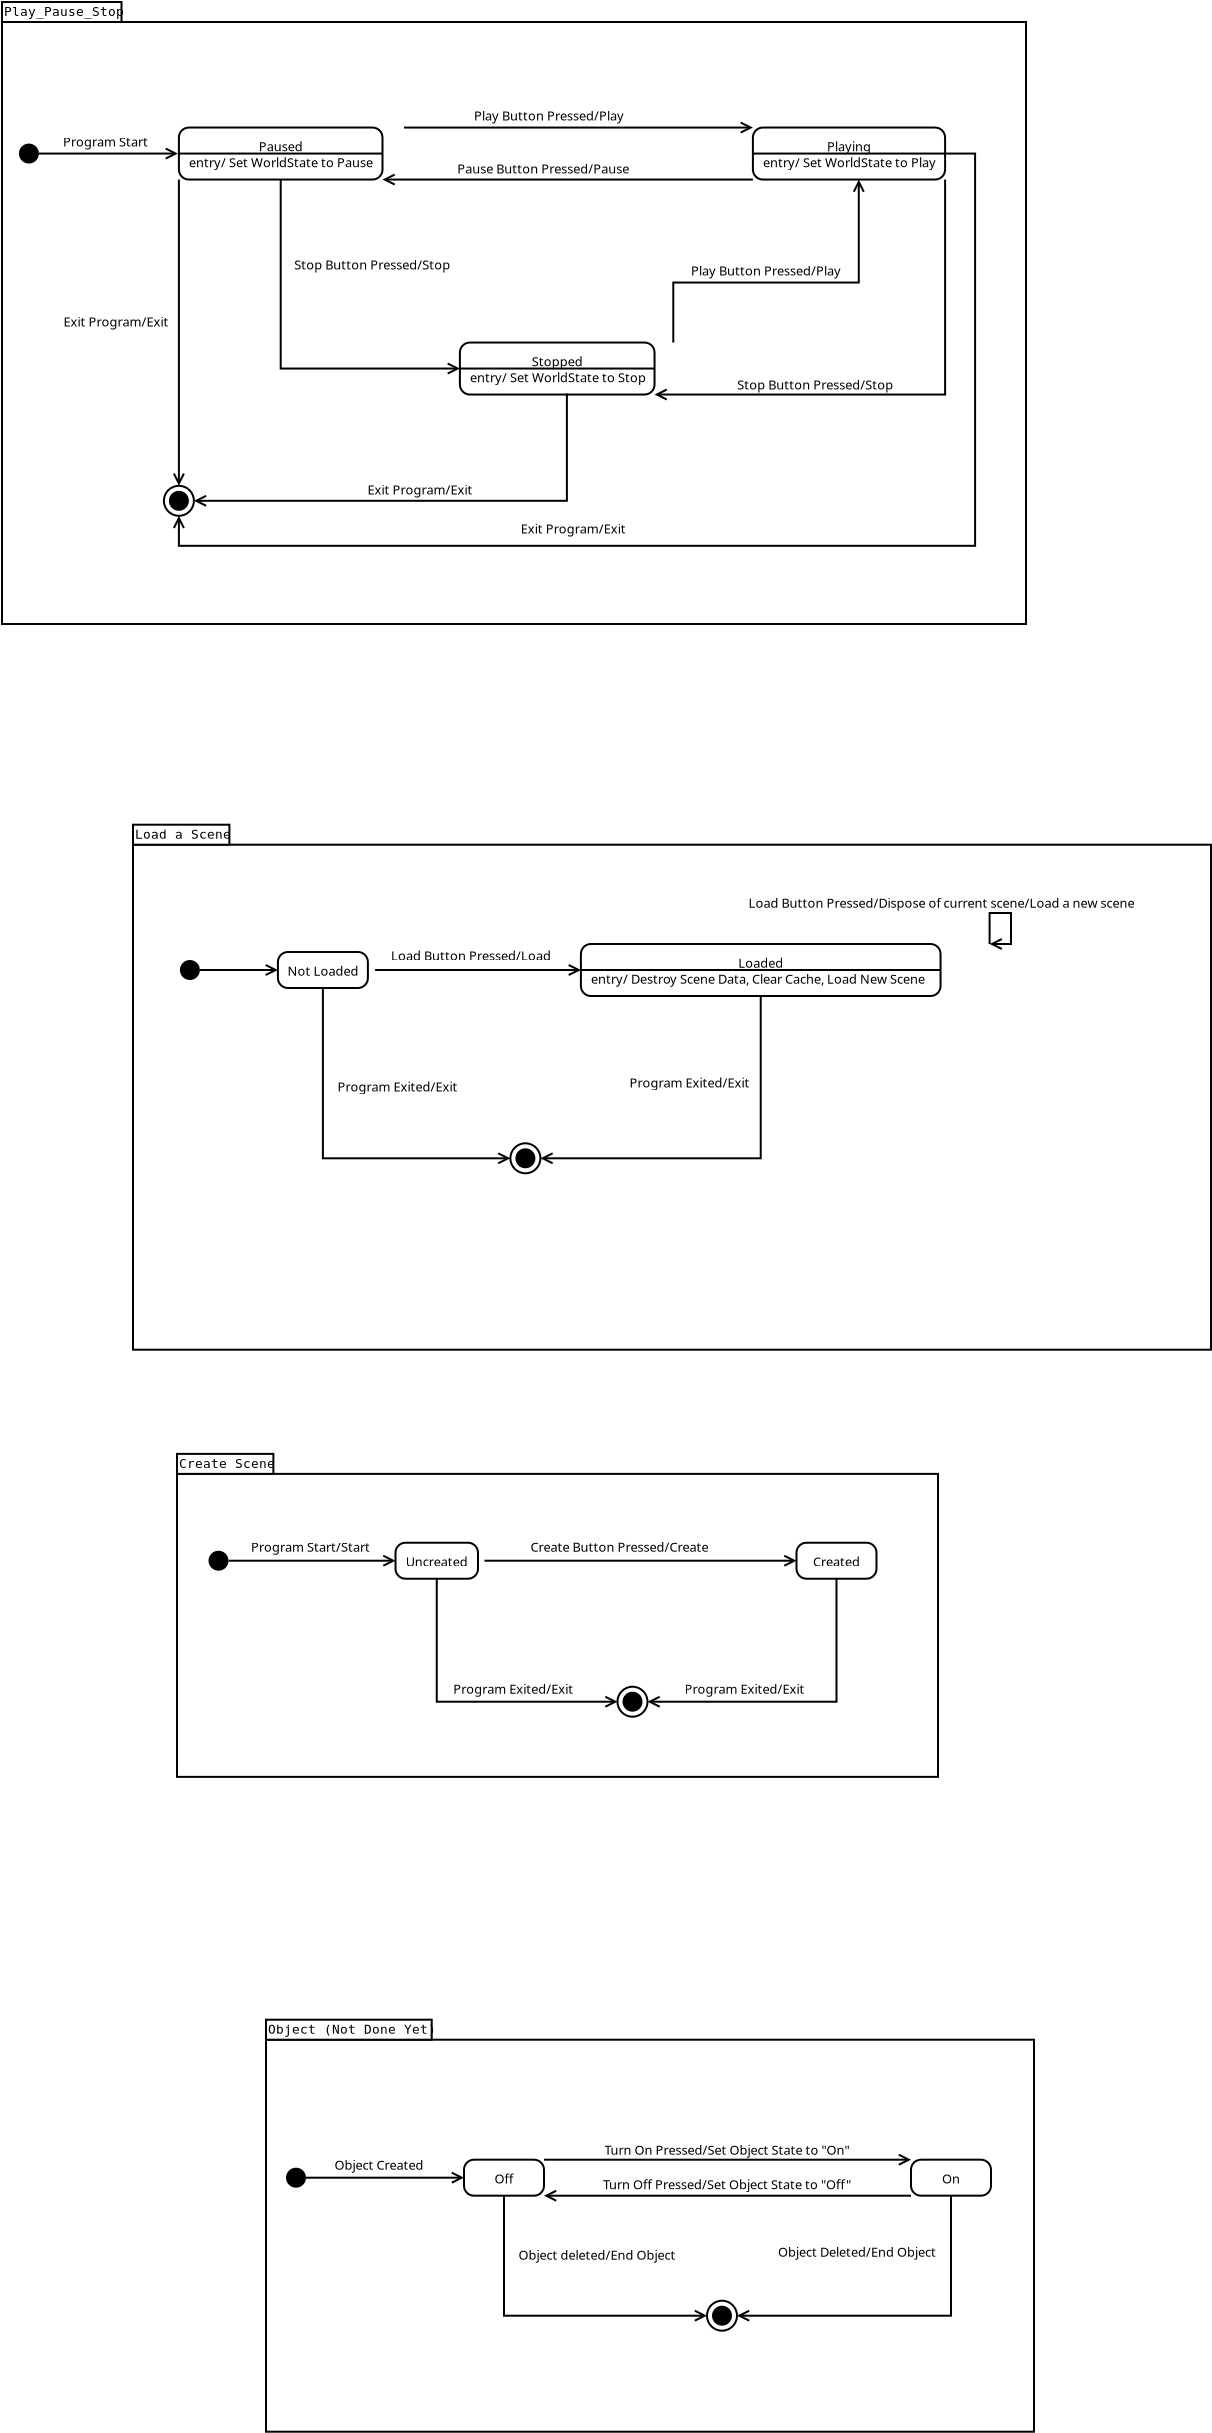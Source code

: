 <?xml version="1.0" encoding="UTF-8"?>
<dia:diagram xmlns:dia="http://www.lysator.liu.se/~alla/dia/">
  <dia:layer name="Background" visible="true">
    <dia:object type="UML - LargePackage" version="0" id="O0">
      <dia:attribute name="obj_pos">
        <dia:point val="13.3,32.15"/>
      </dia:attribute>
      <dia:attribute name="obj_bb">
        <dia:rectangle val="13.25,31.1;51.75,51.8"/>
      </dia:attribute>
      <dia:attribute name="elem_corner">
        <dia:point val="13.3,32.15"/>
      </dia:attribute>
      <dia:attribute name="elem_width">
        <dia:real val="38.4"/>
      </dia:attribute>
      <dia:attribute name="elem_height">
        <dia:real val="19.6"/>
      </dia:attribute>
      <dia:attribute name="line_colour">
        <dia:color val="#000000"/>
      </dia:attribute>
      <dia:attribute name="fill_colour">
        <dia:color val="#ffffff"/>
      </dia:attribute>
      <dia:attribute name="text_colour">
        <dia:color val="#000000"/>
      </dia:attribute>
      <dia:attribute name="stereotype">
        <dia:string>##</dia:string>
      </dia:attribute>
      <dia:attribute name="name">
        <dia:string>#Object (Not Done Yet)#</dia:string>
      </dia:attribute>
    </dia:object>
    <dia:object type="UML - LargePackage" version="0" id="O1">
      <dia:attribute name="obj_pos">
        <dia:point val="8.85,3.859"/>
      </dia:attribute>
      <dia:attribute name="obj_bb">
        <dia:rectangle val="8.8,2.809;46.95,19.059"/>
      </dia:attribute>
      <dia:attribute name="elem_corner">
        <dia:point val="8.85,3.859"/>
      </dia:attribute>
      <dia:attribute name="elem_width">
        <dia:real val="38.05"/>
      </dia:attribute>
      <dia:attribute name="elem_height">
        <dia:real val="15.15"/>
      </dia:attribute>
      <dia:attribute name="line_colour">
        <dia:color val="#000000"/>
      </dia:attribute>
      <dia:attribute name="fill_colour">
        <dia:color val="#ffffff"/>
      </dia:attribute>
      <dia:attribute name="text_colour">
        <dia:color val="#000000"/>
      </dia:attribute>
      <dia:attribute name="stereotype">
        <dia:string>##</dia:string>
      </dia:attribute>
      <dia:attribute name="name">
        <dia:string>#Create Scene#</dia:string>
      </dia:attribute>
    </dia:object>
    <dia:object type="UML - LargePackage" version="0" id="O2">
      <dia:attribute name="obj_pos">
        <dia:point val="0.1,-68.735"/>
      </dia:attribute>
      <dia:attribute name="obj_bb">
        <dia:rectangle val="0.05,-69.785;51.35,-38.585"/>
      </dia:attribute>
      <dia:attribute name="elem_corner">
        <dia:point val="0.1,-68.735"/>
      </dia:attribute>
      <dia:attribute name="elem_width">
        <dia:real val="51.2"/>
      </dia:attribute>
      <dia:attribute name="elem_height">
        <dia:real val="30.1"/>
      </dia:attribute>
      <dia:attribute name="line_colour">
        <dia:color val="#000000"/>
      </dia:attribute>
      <dia:attribute name="fill_colour">
        <dia:color val="#ffffff"/>
      </dia:attribute>
      <dia:attribute name="text_colour">
        <dia:color val="#000000"/>
      </dia:attribute>
      <dia:attribute name="stereotype">
        <dia:string>##</dia:string>
      </dia:attribute>
      <dia:attribute name="name">
        <dia:string>#Play_Pause_Stop#</dia:string>
      </dia:attribute>
    </dia:object>
    <dia:object type="UML - LargePackage" version="0" id="O3">
      <dia:attribute name="obj_pos">
        <dia:point val="6.65,-27.6"/>
      </dia:attribute>
      <dia:attribute name="obj_bb">
        <dia:rectangle val="6.6,-28.65;60.6,-2.3"/>
      </dia:attribute>
      <dia:attribute name="elem_corner">
        <dia:point val="6.65,-27.6"/>
      </dia:attribute>
      <dia:attribute name="elem_width">
        <dia:real val="53.9"/>
      </dia:attribute>
      <dia:attribute name="elem_height">
        <dia:real val="25.25"/>
      </dia:attribute>
      <dia:attribute name="line_colour">
        <dia:color val="#000000"/>
      </dia:attribute>
      <dia:attribute name="fill_colour">
        <dia:color val="#ffffff"/>
      </dia:attribute>
      <dia:attribute name="text_colour">
        <dia:color val="#000000"/>
      </dia:attribute>
      <dia:attribute name="stereotype">
        <dia:string>##</dia:string>
      </dia:attribute>
      <dia:attribute name="name">
        <dia:string>#Load a Scene#</dia:string>
      </dia:attribute>
    </dia:object>
    <dia:object type="UML - State Term" version="0" id="O4">
      <dia:attribute name="obj_pos">
        <dia:point val="8.995,-21.835"/>
      </dia:attribute>
      <dia:attribute name="obj_bb">
        <dia:rectangle val="8.995,-21.835;9.995,-20.835"/>
      </dia:attribute>
      <dia:attribute name="elem_corner">
        <dia:point val="8.995,-21.835"/>
      </dia:attribute>
      <dia:attribute name="elem_width">
        <dia:real val="1"/>
      </dia:attribute>
      <dia:attribute name="elem_height">
        <dia:real val="1"/>
      </dia:attribute>
      <dia:attribute name="is_final">
        <dia:boolean val="false"/>
      </dia:attribute>
    </dia:object>
    <dia:object type="UML - State" version="0" id="O5">
      <dia:attribute name="obj_pos">
        <dia:point val="13.895,-22.235"/>
      </dia:attribute>
      <dia:attribute name="obj_bb">
        <dia:rectangle val="13.895,-22.235;18.755,-20.435"/>
      </dia:attribute>
      <dia:attribute name="elem_corner">
        <dia:point val="13.895,-22.235"/>
      </dia:attribute>
      <dia:attribute name="elem_width">
        <dia:real val="4.86"/>
      </dia:attribute>
      <dia:attribute name="elem_height">
        <dia:real val="1.8"/>
      </dia:attribute>
      <dia:attribute name="line_colour">
        <dia:color val="#000000"/>
      </dia:attribute>
      <dia:attribute name="fill_colour">
        <dia:color val="#ffffff"/>
      </dia:attribute>
      <dia:attribute name="text">
        <dia:composite type="text">
          <dia:attribute name="string">
            <dia:string>#Not Loaded#</dia:string>
          </dia:attribute>
          <dia:attribute name="font">
            <dia:font family="sans" style="0" name="Helvetica"/>
          </dia:attribute>
          <dia:attribute name="height">
            <dia:real val="0.8"/>
          </dia:attribute>
          <dia:attribute name="pos">
            <dia:point val="16.325,-21.058"/>
          </dia:attribute>
          <dia:attribute name="color">
            <dia:color val="#000000"/>
          </dia:attribute>
          <dia:attribute name="alignment">
            <dia:enum val="1"/>
          </dia:attribute>
        </dia:composite>
      </dia:attribute>
      <dia:attribute name="entry_action">
        <dia:string>##</dia:string>
      </dia:attribute>
      <dia:attribute name="do_action">
        <dia:string>##</dia:string>
      </dia:attribute>
      <dia:attribute name="exit_action">
        <dia:string>##</dia:string>
      </dia:attribute>
    </dia:object>
    <dia:object type="UML - State" version="0" id="O6">
      <dia:attribute name="obj_pos">
        <dia:point val="29.045,-22.635"/>
      </dia:attribute>
      <dia:attribute name="obj_bb">
        <dia:rectangle val="29.045,-22.635;49.48,-20.035"/>
      </dia:attribute>
      <dia:attribute name="elem_corner">
        <dia:point val="29.045,-22.635"/>
      </dia:attribute>
      <dia:attribute name="elem_width">
        <dia:real val="20.435"/>
      </dia:attribute>
      <dia:attribute name="elem_height">
        <dia:real val="2.6"/>
      </dia:attribute>
      <dia:attribute name="line_colour">
        <dia:color val="#000000"/>
      </dia:attribute>
      <dia:attribute name="fill_colour">
        <dia:color val="#ffffff"/>
      </dia:attribute>
      <dia:attribute name="text">
        <dia:composite type="text">
          <dia:attribute name="string">
            <dia:string>#Loaded#</dia:string>
          </dia:attribute>
          <dia:attribute name="font">
            <dia:font family="sans" style="0" name="Helvetica"/>
          </dia:attribute>
          <dia:attribute name="height">
            <dia:real val="0.8"/>
          </dia:attribute>
          <dia:attribute name="pos">
            <dia:point val="39.263,-21.457"/>
          </dia:attribute>
          <dia:attribute name="color">
            <dia:color val="#000000"/>
          </dia:attribute>
          <dia:attribute name="alignment">
            <dia:enum val="1"/>
          </dia:attribute>
        </dia:composite>
      </dia:attribute>
      <dia:attribute name="entry_action">
        <dia:string>#Destroy Scene Data, Clear Cache, Load New Scene#</dia:string>
      </dia:attribute>
      <dia:attribute name="do_action">
        <dia:string>##</dia:string>
      </dia:attribute>
      <dia:attribute name="exit_action">
        <dia:string>##</dia:string>
      </dia:attribute>
    </dia:object>
    <dia:object type="UML - Transition" version="2" id="O7">
      <dia:attribute name="obj_pos">
        <dia:point val="49.48,-22.635"/>
      </dia:attribute>
      <dia:attribute name="obj_bb">
        <dia:rectangle val="36.214,-25.128;57.934,-21.562"/>
      </dia:attribute>
      <dia:attribute name="orth_points">
        <dia:point val="49.48,-22.635"/>
        <dia:point val="49.48,-24.185"/>
        <dia:point val="50.55,-24.185"/>
        <dia:point val="50.55,-22.635"/>
        <dia:point val="49.48,-22.635"/>
      </dia:attribute>
      <dia:attribute name="orth_orient">
        <dia:enum val="1"/>
        <dia:enum val="0"/>
        <dia:enum val="1"/>
        <dia:enum val="0"/>
      </dia:attribute>
      <dia:attribute name="orth_autoroute">
        <dia:boolean val="false"/>
      </dia:attribute>
      <dia:attribute name="trigger">
        <dia:string>#Load Button Pressed#</dia:string>
      </dia:attribute>
      <dia:attribute name="action">
        <dia:string>#Dispose of current scene/Load a new scene#</dia:string>
      </dia:attribute>
      <dia:attribute name="guard">
        <dia:string>##</dia:string>
      </dia:attribute>
      <dia:attribute name="trigger_text_pos">
        <dia:point val="47.074,-24.45"/>
      </dia:attribute>
      <dia:attribute name="guard_text_pos">
        <dia:point val="37.395,-21.685"/>
      </dia:attribute>
      <dia:attribute name="direction_inverted">
        <dia:boolean val="false"/>
      </dia:attribute>
      <dia:connections>
        <dia:connection handle="0" to="O6" connection="2"/>
        <dia:connection handle="1" to="O6" connection="2"/>
      </dia:connections>
    </dia:object>
    <dia:object type="UML - Transition" version="2" id="O8">
      <dia:attribute name="obj_pos">
        <dia:point val="9.995,-21.335"/>
      </dia:attribute>
      <dia:attribute name="obj_bb">
        <dia:rectangle val="9.738,-22.135;13.966,-20.613"/>
      </dia:attribute>
      <dia:attribute name="orth_points">
        <dia:point val="9.995,-21.335"/>
        <dia:point val="9.995,-21.335"/>
        <dia:point val="13.895,-21.335"/>
        <dia:point val="13.895,-21.335"/>
      </dia:attribute>
      <dia:attribute name="orth_orient">
        <dia:enum val="0"/>
        <dia:enum val="1"/>
        <dia:enum val="0"/>
      </dia:attribute>
      <dia:attribute name="orth_autoroute">
        <dia:boolean val="true"/>
      </dia:attribute>
      <dia:attribute name="trigger">
        <dia:string>##</dia:string>
      </dia:attribute>
      <dia:attribute name="action">
        <dia:string>##</dia:string>
      </dia:attribute>
      <dia:attribute name="guard">
        <dia:string>##</dia:string>
      </dia:attribute>
      <dia:attribute name="trigger_text_pos">
        <dia:point val="9.945,-21.735"/>
      </dia:attribute>
      <dia:attribute name="guard_text_pos">
        <dia:point val="9.945,-20.735"/>
      </dia:attribute>
      <dia:attribute name="direction_inverted">
        <dia:boolean val="false"/>
      </dia:attribute>
      <dia:connections>
        <dia:connection handle="0" to="O4" connection="4"/>
        <dia:connection handle="1" to="O5" connection="3"/>
      </dia:connections>
    </dia:object>
    <dia:object type="UML - Transition" version="2" id="O9">
      <dia:attribute name="obj_pos">
        <dia:point val="18.755,-21.335"/>
      </dia:attribute>
      <dia:attribute name="obj_bb">
        <dia:rectangle val="18.705,-22.492;29.095,-20.712"/>
      </dia:attribute>
      <dia:attribute name="orth_points">
        <dia:point val="18.755,-21.335"/>
        <dia:point val="21.75,-21.335"/>
        <dia:point val="21.75,-21.335"/>
        <dia:point val="29.045,-21.335"/>
      </dia:attribute>
      <dia:attribute name="orth_orient">
        <dia:enum val="0"/>
        <dia:enum val="1"/>
        <dia:enum val="0"/>
      </dia:attribute>
      <dia:attribute name="orth_autoroute">
        <dia:boolean val="false"/>
      </dia:attribute>
      <dia:attribute name="trigger">
        <dia:string>#Load Button Pressed#</dia:string>
      </dia:attribute>
      <dia:attribute name="action">
        <dia:string>#Load#</dia:string>
      </dia:attribute>
      <dia:attribute name="guard">
        <dia:string>##</dia:string>
      </dia:attribute>
      <dia:attribute name="trigger_text_pos">
        <dia:point val="23.55,-21.814"/>
      </dia:attribute>
      <dia:attribute name="guard_text_pos">
        <dia:point val="22.495,-20.835"/>
      </dia:attribute>
      <dia:attribute name="direction_inverted">
        <dia:boolean val="false"/>
      </dia:attribute>
      <dia:connections>
        <dia:connection handle="0" to="O5" connection="4"/>
        <dia:connection handle="1" to="O6" connection="3"/>
      </dia:connections>
    </dia:object>
    <dia:object type="UML - State Term" version="0" id="O10">
      <dia:attribute name="obj_pos">
        <dia:point val="25.52,-12.67"/>
      </dia:attribute>
      <dia:attribute name="obj_bb">
        <dia:rectangle val="25.52,-12.67;27.02,-11.17"/>
      </dia:attribute>
      <dia:attribute name="elem_corner">
        <dia:point val="25.52,-12.67"/>
      </dia:attribute>
      <dia:attribute name="elem_width">
        <dia:real val="1.5"/>
      </dia:attribute>
      <dia:attribute name="elem_height">
        <dia:real val="1.5"/>
      </dia:attribute>
      <dia:attribute name="is_final">
        <dia:boolean val="true"/>
      </dia:attribute>
    </dia:object>
    <dia:object type="UML - Transition" version="2" id="O11">
      <dia:attribute name="obj_pos">
        <dia:point val="39.263,-20.035"/>
      </dia:attribute>
      <dia:attribute name="obj_bb">
        <dia:rectangle val="26.97,-20.262;43.653,-11.42"/>
      </dia:attribute>
      <dia:attribute name="orth_points">
        <dia:point val="39.263,-20.035"/>
        <dia:point val="39.263,-11.92"/>
        <dia:point val="27.02,-11.92"/>
      </dia:attribute>
      <dia:attribute name="orth_orient">
        <dia:enum val="1"/>
        <dia:enum val="0"/>
      </dia:attribute>
      <dia:attribute name="orth_autoroute">
        <dia:boolean val="true"/>
      </dia:attribute>
      <dia:attribute name="trigger">
        <dia:string>#Program Exited#</dia:string>
      </dia:attribute>
      <dia:attribute name="action">
        <dia:string>#Exit#</dia:string>
      </dia:attribute>
      <dia:attribute name="guard">
        <dia:string>##</dia:string>
      </dia:attribute>
      <dia:attribute name="trigger_text_pos">
        <dia:point val="35.7,-15.464"/>
      </dia:attribute>
      <dia:attribute name="guard_text_pos">
        <dia:point val="43.445,-19.585"/>
      </dia:attribute>
      <dia:attribute name="direction_inverted">
        <dia:boolean val="false"/>
      </dia:attribute>
      <dia:connections>
        <dia:connection handle="0" to="O6" connection="6"/>
        <dia:connection handle="1" to="O10" connection="4"/>
      </dia:connections>
    </dia:object>
    <dia:object type="UML - Transition" version="2" id="O12">
      <dia:attribute name="obj_pos">
        <dia:point val="16.325,-20.435"/>
      </dia:attribute>
      <dia:attribute name="obj_bb">
        <dia:rectangle val="15.825,-20.485;25.57,-11.42"/>
      </dia:attribute>
      <dia:attribute name="orth_points">
        <dia:point val="16.325,-20.435"/>
        <dia:point val="16.325,-11.92"/>
        <dia:point val="25.52,-11.92"/>
      </dia:attribute>
      <dia:attribute name="orth_orient">
        <dia:enum val="1"/>
        <dia:enum val="0"/>
      </dia:attribute>
      <dia:attribute name="orth_autoroute">
        <dia:boolean val="true"/>
      </dia:attribute>
      <dia:attribute name="trigger">
        <dia:string>#Program Exited#</dia:string>
      </dia:attribute>
      <dia:attribute name="action">
        <dia:string>#Exit#</dia:string>
      </dia:attribute>
      <dia:attribute name="guard">
        <dia:string>##</dia:string>
      </dia:attribute>
      <dia:attribute name="trigger_text_pos">
        <dia:point val="20.05,-15.264"/>
      </dia:attribute>
      <dia:attribute name="guard_text_pos">
        <dia:point val="16.95,-18.864"/>
      </dia:attribute>
      <dia:attribute name="direction_inverted">
        <dia:boolean val="false"/>
      </dia:attribute>
      <dia:connections>
        <dia:connection handle="0" to="O5" connection="6"/>
        <dia:connection handle="1" to="O10" connection="3"/>
      </dia:connections>
    </dia:object>
    <dia:object type="UML - State Term" version="0" id="O13">
      <dia:attribute name="obj_pos">
        <dia:point val="0.945,-62.657"/>
      </dia:attribute>
      <dia:attribute name="obj_bb">
        <dia:rectangle val="0.945,-62.657;1.945,-61.657"/>
      </dia:attribute>
      <dia:attribute name="elem_corner">
        <dia:point val="0.945,-62.657"/>
      </dia:attribute>
      <dia:attribute name="elem_width">
        <dia:real val="1"/>
      </dia:attribute>
      <dia:attribute name="elem_height">
        <dia:real val="1"/>
      </dia:attribute>
      <dia:attribute name="is_final">
        <dia:boolean val="false"/>
      </dia:attribute>
    </dia:object>
    <dia:object type="UML - State" version="0" id="O14">
      <dia:attribute name="obj_pos">
        <dia:point val="8.945,-63.457"/>
      </dia:attribute>
      <dia:attribute name="obj_bb">
        <dia:rectangle val="8.945,-63.457;20.198,-60.857"/>
      </dia:attribute>
      <dia:attribute name="elem_corner">
        <dia:point val="8.945,-63.457"/>
      </dia:attribute>
      <dia:attribute name="elem_width">
        <dia:real val="11.253"/>
      </dia:attribute>
      <dia:attribute name="elem_height">
        <dia:real val="2.6"/>
      </dia:attribute>
      <dia:attribute name="line_colour">
        <dia:color val="#000000"/>
      </dia:attribute>
      <dia:attribute name="fill_colour">
        <dia:color val="#ffffff"/>
      </dia:attribute>
      <dia:attribute name="text">
        <dia:composite type="text">
          <dia:attribute name="string">
            <dia:string>#Paused#</dia:string>
          </dia:attribute>
          <dia:attribute name="font">
            <dia:font family="sans" style="0" name="Helvetica"/>
          </dia:attribute>
          <dia:attribute name="height">
            <dia:real val="0.8"/>
          </dia:attribute>
          <dia:attribute name="pos">
            <dia:point val="14.571,-62.279"/>
          </dia:attribute>
          <dia:attribute name="color">
            <dia:color val="#000000"/>
          </dia:attribute>
          <dia:attribute name="alignment">
            <dia:enum val="1"/>
          </dia:attribute>
        </dia:composite>
      </dia:attribute>
      <dia:attribute name="entry_action">
        <dia:string>#Set WorldState to Pause#</dia:string>
      </dia:attribute>
      <dia:attribute name="do_action">
        <dia:string>##</dia:string>
      </dia:attribute>
      <dia:attribute name="exit_action">
        <dia:string>##</dia:string>
      </dia:attribute>
    </dia:object>
    <dia:object type="UML - State" version="0" id="O15">
      <dia:attribute name="obj_pos">
        <dia:point val="37.645,-63.457"/>
      </dia:attribute>
      <dia:attribute name="obj_bb">
        <dia:rectangle val="37.645,-63.457;48.233,-60.857"/>
      </dia:attribute>
      <dia:attribute name="elem_corner">
        <dia:point val="37.645,-63.457"/>
      </dia:attribute>
      <dia:attribute name="elem_width">
        <dia:real val="10.588"/>
      </dia:attribute>
      <dia:attribute name="elem_height">
        <dia:real val="2.6"/>
      </dia:attribute>
      <dia:attribute name="line_colour">
        <dia:color val="#000000"/>
      </dia:attribute>
      <dia:attribute name="fill_colour">
        <dia:color val="#ffffff"/>
      </dia:attribute>
      <dia:attribute name="text">
        <dia:composite type="text">
          <dia:attribute name="string">
            <dia:string>#Playing#</dia:string>
          </dia:attribute>
          <dia:attribute name="font">
            <dia:font family="sans" style="0" name="Helvetica"/>
          </dia:attribute>
          <dia:attribute name="height">
            <dia:real val="0.8"/>
          </dia:attribute>
          <dia:attribute name="pos">
            <dia:point val="42.939,-62.279"/>
          </dia:attribute>
          <dia:attribute name="color">
            <dia:color val="#000000"/>
          </dia:attribute>
          <dia:attribute name="alignment">
            <dia:enum val="1"/>
          </dia:attribute>
        </dia:composite>
      </dia:attribute>
      <dia:attribute name="entry_action">
        <dia:string>#Set WorldState to Play#</dia:string>
      </dia:attribute>
      <dia:attribute name="do_action">
        <dia:string>##</dia:string>
      </dia:attribute>
      <dia:attribute name="exit_action">
        <dia:string>##</dia:string>
      </dia:attribute>
    </dia:object>
    <dia:object type="UML - State" version="0" id="O16">
      <dia:attribute name="obj_pos">
        <dia:point val="22.995,-52.708"/>
      </dia:attribute>
      <dia:attribute name="obj_bb">
        <dia:rectangle val="22.995,-52.708;33.665,-50.108"/>
      </dia:attribute>
      <dia:attribute name="elem_corner">
        <dia:point val="22.995,-52.708"/>
      </dia:attribute>
      <dia:attribute name="elem_width">
        <dia:real val="10.67"/>
      </dia:attribute>
      <dia:attribute name="elem_height">
        <dia:real val="2.6"/>
      </dia:attribute>
      <dia:attribute name="line_colour">
        <dia:color val="#000000"/>
      </dia:attribute>
      <dia:attribute name="fill_colour">
        <dia:color val="#ffffff"/>
      </dia:attribute>
      <dia:attribute name="text">
        <dia:composite type="text">
          <dia:attribute name="string">
            <dia:string>#Stopped#</dia:string>
          </dia:attribute>
          <dia:attribute name="font">
            <dia:font family="sans" style="0" name="Helvetica"/>
          </dia:attribute>
          <dia:attribute name="height">
            <dia:real val="0.8"/>
          </dia:attribute>
          <dia:attribute name="pos">
            <dia:point val="28.33,-51.53"/>
          </dia:attribute>
          <dia:attribute name="color">
            <dia:color val="#000000"/>
          </dia:attribute>
          <dia:attribute name="alignment">
            <dia:enum val="1"/>
          </dia:attribute>
        </dia:composite>
      </dia:attribute>
      <dia:attribute name="entry_action">
        <dia:string>#Set WorldState to Stop#</dia:string>
      </dia:attribute>
      <dia:attribute name="do_action">
        <dia:string>##</dia:string>
      </dia:attribute>
      <dia:attribute name="exit_action">
        <dia:string>##</dia:string>
      </dia:attribute>
    </dia:object>
    <dia:object type="UML - Transition" version="2" id="O17">
      <dia:attribute name="obj_pos">
        <dia:point val="1.945,-62.157"/>
      </dia:attribute>
      <dia:attribute name="obj_bb">
        <dia:rectangle val="1.895,-63.185;8.995,-61.585"/>
      </dia:attribute>
      <dia:attribute name="orth_points">
        <dia:point val="1.945,-62.157"/>
        <dia:point val="5.445,-62.157"/>
        <dia:point val="5.445,-62.157"/>
        <dia:point val="8.945,-62.157"/>
      </dia:attribute>
      <dia:attribute name="orth_orient">
        <dia:enum val="0"/>
        <dia:enum val="1"/>
        <dia:enum val="0"/>
      </dia:attribute>
      <dia:attribute name="orth_autoroute">
        <dia:boolean val="true"/>
      </dia:attribute>
      <dia:attribute name="trigger">
        <dia:string>#Program Start#</dia:string>
      </dia:attribute>
      <dia:attribute name="action">
        <dia:string>##</dia:string>
      </dia:attribute>
      <dia:attribute name="guard">
        <dia:string>##</dia:string>
      </dia:attribute>
      <dia:attribute name="trigger_text_pos">
        <dia:point val="5.295,-62.508"/>
      </dia:attribute>
      <dia:attribute name="guard_text_pos">
        <dia:point val="2.295,-61.708"/>
      </dia:attribute>
      <dia:attribute name="direction_inverted">
        <dia:boolean val="false"/>
      </dia:attribute>
      <dia:connections>
        <dia:connection handle="0" to="O13" connection="4"/>
        <dia:connection handle="1" to="O14" connection="8"/>
      </dia:connections>
    </dia:object>
    <dia:object type="UML - Transition" version="2" id="O18">
      <dia:attribute name="obj_pos">
        <dia:point val="14.571,-60.857"/>
      </dia:attribute>
      <dia:attribute name="obj_bb">
        <dia:rectangle val="12.738,-61.335;23.441,-50.907"/>
      </dia:attribute>
      <dia:attribute name="orth_points">
        <dia:point val="14.571,-60.857"/>
        <dia:point val="14.571,-51.407"/>
        <dia:point val="22.995,-51.407"/>
      </dia:attribute>
      <dia:attribute name="orth_orient">
        <dia:enum val="1"/>
        <dia:enum val="0"/>
      </dia:attribute>
      <dia:attribute name="orth_autoroute">
        <dia:boolean val="true"/>
      </dia:attribute>
      <dia:attribute name="trigger">
        <dia:string>#Stop Button Pressed#</dia:string>
      </dia:attribute>
      <dia:attribute name="action">
        <dia:string>#Stop#</dia:string>
      </dia:attribute>
      <dia:attribute name="guard">
        <dia:string>##</dia:string>
      </dia:attribute>
      <dia:attribute name="trigger_text_pos">
        <dia:point val="19.145,-56.358"/>
      </dia:attribute>
      <dia:attribute name="guard_text_pos">
        <dia:point val="12.945,-60.657"/>
      </dia:attribute>
      <dia:attribute name="direction_inverted">
        <dia:boolean val="false"/>
      </dia:attribute>
      <dia:connections>
        <dia:connection handle="0" to="O14" connection="6"/>
        <dia:connection handle="1" to="O16" connection="3"/>
      </dia:connections>
    </dia:object>
    <dia:object type="UML - Transition" version="2" id="O19">
      <dia:attribute name="obj_pos">
        <dia:point val="37.645,-60.857"/>
      </dia:attribute>
      <dia:attribute name="obj_bb">
        <dia:rectangle val="20.127,-61.835;37.645,-60.685"/>
      </dia:attribute>
      <dia:attribute name="orth_points">
        <dia:point val="37.645,-60.857"/>
        <dia:point val="37.645,-60.857"/>
        <dia:point val="20.198,-60.857"/>
        <dia:point val="20.198,-60.857"/>
      </dia:attribute>
      <dia:attribute name="orth_orient">
        <dia:enum val="0"/>
        <dia:enum val="1"/>
        <dia:enum val="0"/>
      </dia:attribute>
      <dia:attribute name="orth_autoroute">
        <dia:boolean val="true"/>
      </dia:attribute>
      <dia:attribute name="trigger">
        <dia:string>#Pause Button Pressed#</dia:string>
      </dia:attribute>
      <dia:attribute name="action">
        <dia:string>#Pause#</dia:string>
      </dia:attribute>
      <dia:attribute name="guard">
        <dia:string>##</dia:string>
      </dia:attribute>
      <dia:attribute name="trigger_text_pos">
        <dia:point val="27.695,-61.157"/>
      </dia:attribute>
      <dia:attribute name="guard_text_pos">
        <dia:point val="25.895,-60.807"/>
      </dia:attribute>
      <dia:attribute name="direction_inverted">
        <dia:boolean val="false"/>
      </dia:attribute>
      <dia:connections>
        <dia:connection handle="0" to="O15" connection="5"/>
        <dia:connection handle="1" to="O14" connection="7"/>
      </dia:connections>
    </dia:object>
    <dia:object type="UML - Transition" version="2" id="O20">
      <dia:attribute name="obj_pos">
        <dia:point val="20.198,-63.457"/>
      </dia:attribute>
      <dia:attribute name="obj_bb">
        <dia:rectangle val="14.838,-64.484;37.695,-62.335"/>
      </dia:attribute>
      <dia:attribute name="orth_points">
        <dia:point val="20.198,-63.457"/>
        <dia:point val="25.046,-63.457"/>
        <dia:point val="25.046,-63.457"/>
        <dia:point val="37.645,-63.457"/>
      </dia:attribute>
      <dia:attribute name="orth_orient">
        <dia:enum val="0"/>
        <dia:enum val="1"/>
        <dia:enum val="0"/>
      </dia:attribute>
      <dia:attribute name="orth_autoroute">
        <dia:boolean val="false"/>
      </dia:attribute>
      <dia:attribute name="trigger">
        <dia:string>#Play Button Pressed#</dia:string>
      </dia:attribute>
      <dia:attribute name="action">
        <dia:string>#Play#</dia:string>
      </dia:attribute>
      <dia:attribute name="guard">
        <dia:string>##</dia:string>
      </dia:attribute>
      <dia:attribute name="trigger_text_pos">
        <dia:point val="27.445,-63.807"/>
      </dia:attribute>
      <dia:attribute name="guard_text_pos">
        <dia:point val="15.045,-62.458"/>
      </dia:attribute>
      <dia:attribute name="direction_inverted">
        <dia:boolean val="false"/>
      </dia:attribute>
      <dia:connections>
        <dia:connection handle="0" to="O14" connection="2"/>
        <dia:connection handle="1" to="O15" connection="0"/>
      </dia:connections>
    </dia:object>
    <dia:object type="UML - Transition" version="2" id="O21">
      <dia:attribute name="obj_pos">
        <dia:point val="33.665,-52.708"/>
      </dia:attribute>
      <dia:attribute name="obj_bb">
        <dia:rectangle val="22.038,-60.907;43.439,-51.485"/>
      </dia:attribute>
      <dia:attribute name="orth_points">
        <dia:point val="33.665,-52.708"/>
        <dia:point val="33.665,-55.708"/>
        <dia:point val="42.939,-55.708"/>
        <dia:point val="42.939,-60.857"/>
      </dia:attribute>
      <dia:attribute name="orth_orient">
        <dia:enum val="1"/>
        <dia:enum val="0"/>
        <dia:enum val="1"/>
      </dia:attribute>
      <dia:attribute name="orth_autoroute">
        <dia:boolean val="false"/>
      </dia:attribute>
      <dia:attribute name="trigger">
        <dia:string>#Play Button Pressed#</dia:string>
      </dia:attribute>
      <dia:attribute name="action">
        <dia:string>#Play#</dia:string>
      </dia:attribute>
      <dia:attribute name="guard">
        <dia:string>##</dia:string>
      </dia:attribute>
      <dia:attribute name="trigger_text_pos">
        <dia:point val="38.295,-56.057"/>
      </dia:attribute>
      <dia:attribute name="guard_text_pos">
        <dia:point val="22.245,-51.608"/>
      </dia:attribute>
      <dia:attribute name="direction_inverted">
        <dia:boolean val="false"/>
      </dia:attribute>
      <dia:connections>
        <dia:connection handle="0" to="O16" connection="2"/>
        <dia:connection handle="1" to="O15" connection="6"/>
      </dia:connections>
    </dia:object>
    <dia:object type="UML - State Term" version="0" id="O22">
      <dia:attribute name="obj_pos">
        <dia:point val="8.195,-45.545"/>
      </dia:attribute>
      <dia:attribute name="obj_bb">
        <dia:rectangle val="8.195,-45.545;9.695,-44.045"/>
      </dia:attribute>
      <dia:attribute name="elem_corner">
        <dia:point val="8.195,-45.545"/>
      </dia:attribute>
      <dia:attribute name="elem_width">
        <dia:real val="1.5"/>
      </dia:attribute>
      <dia:attribute name="elem_height">
        <dia:real val="1.5"/>
      </dia:attribute>
      <dia:attribute name="is_final">
        <dia:boolean val="true"/>
      </dia:attribute>
    </dia:object>
    <dia:object type="UML - Transition" version="2" id="O23">
      <dia:attribute name="obj_pos">
        <dia:point val="8.945,-60.857"/>
      </dia:attribute>
      <dia:attribute name="obj_bb">
        <dia:rectangle val="2.91,-60.972;10.753,-45.474"/>
      </dia:attribute>
      <dia:attribute name="orth_points">
        <dia:point val="8.945,-60.857"/>
        <dia:point val="8.945,-60.857"/>
        <dia:point val="8.945,-45.545"/>
        <dia:point val="8.945,-45.545"/>
      </dia:attribute>
      <dia:attribute name="orth_orient">
        <dia:enum val="0"/>
        <dia:enum val="1"/>
        <dia:enum val="0"/>
      </dia:attribute>
      <dia:attribute name="orth_autoroute">
        <dia:boolean val="true"/>
      </dia:attribute>
      <dia:attribute name="trigger">
        <dia:string>#Exit Program#</dia:string>
      </dia:attribute>
      <dia:attribute name="action">
        <dia:string>#Exit#</dia:string>
      </dia:attribute>
      <dia:attribute name="guard">
        <dia:string>##</dia:string>
      </dia:attribute>
      <dia:attribute name="trigger_text_pos">
        <dia:point val="5.795,-53.508"/>
      </dia:attribute>
      <dia:attribute name="guard_text_pos">
        <dia:point val="10.545,-60.295"/>
      </dia:attribute>
      <dia:attribute name="direction_inverted">
        <dia:boolean val="false"/>
      </dia:attribute>
      <dia:connections>
        <dia:connection handle="0" to="O14" connection="5"/>
        <dia:connection handle="1" to="O22" connection="1"/>
      </dia:connections>
    </dia:object>
    <dia:object type="UML - Transition" version="2" id="O24">
      <dia:attribute name="obj_pos">
        <dia:point val="28.33,-50.108"/>
      </dia:attribute>
      <dia:attribute name="obj_bb">
        <dia:rectangle val="9.645,-50.608;28.395,-44.295"/>
      </dia:attribute>
      <dia:attribute name="orth_points">
        <dia:point val="28.33,-50.108"/>
        <dia:point val="28.345,-50.108"/>
        <dia:point val="28.345,-44.795"/>
        <dia:point val="9.695,-44.795"/>
      </dia:attribute>
      <dia:attribute name="orth_orient">
        <dia:enum val="0"/>
        <dia:enum val="1"/>
        <dia:enum val="0"/>
      </dia:attribute>
      <dia:attribute name="orth_autoroute">
        <dia:boolean val="false"/>
      </dia:attribute>
      <dia:attribute name="trigger">
        <dia:string>#Exit Program#</dia:string>
      </dia:attribute>
      <dia:attribute name="action">
        <dia:string>#Exit#</dia:string>
      </dia:attribute>
      <dia:attribute name="guard">
        <dia:string>##</dia:string>
      </dia:attribute>
      <dia:attribute name="trigger_text_pos">
        <dia:point val="20.995,-45.108"/>
      </dia:attribute>
      <dia:attribute name="guard_text_pos">
        <dia:point val="28.145,-49.495"/>
      </dia:attribute>
      <dia:attribute name="direction_inverted">
        <dia:boolean val="false"/>
      </dia:attribute>
      <dia:connections>
        <dia:connection handle="0" to="O16" connection="6"/>
        <dia:connection handle="1" to="O22" connection="4"/>
      </dia:connections>
    </dia:object>
    <dia:object type="UML - Transition" version="2" id="O25">
      <dia:attribute name="obj_pos">
        <dia:point val="48.233,-62.157"/>
      </dia:attribute>
      <dia:attribute name="obj_bb">
        <dia:rectangle val="8.445,-62.657;49.283,-42.995"/>
      </dia:attribute>
      <dia:attribute name="orth_points">
        <dia:point val="48.233,-62.157"/>
        <dia:point val="49.233,-62.157"/>
        <dia:point val="49.233,-43.045"/>
        <dia:point val="8.945,-43.045"/>
        <dia:point val="8.945,-44.045"/>
      </dia:attribute>
      <dia:attribute name="orth_orient">
        <dia:enum val="0"/>
        <dia:enum val="1"/>
        <dia:enum val="0"/>
        <dia:enum val="1"/>
      </dia:attribute>
      <dia:attribute name="orth_autoroute">
        <dia:boolean val="true"/>
      </dia:attribute>
      <dia:attribute name="trigger">
        <dia:string>#Exit Program#</dia:string>
      </dia:attribute>
      <dia:attribute name="action">
        <dia:string>#Exit#</dia:string>
      </dia:attribute>
      <dia:attribute name="guard">
        <dia:string>##</dia:string>
      </dia:attribute>
      <dia:attribute name="trigger_text_pos">
        <dia:point val="29.145,-43.407"/>
      </dia:attribute>
      <dia:attribute name="guard_text_pos">
        <dia:point val="39.045,-61.695"/>
      </dia:attribute>
      <dia:attribute name="direction_inverted">
        <dia:boolean val="false"/>
      </dia:attribute>
      <dia:connections>
        <dia:connection handle="0" to="O15" connection="4"/>
        <dia:connection handle="1" to="O22" connection="6"/>
      </dia:connections>
    </dia:object>
    <dia:object type="UML - Transition" version="2" id="O26">
      <dia:attribute name="obj_pos">
        <dia:point val="48.233,-60.857"/>
      </dia:attribute>
      <dia:attribute name="obj_bb">
        <dia:rectangle val="33.615,-60.972;48.733,-49.608"/>
      </dia:attribute>
      <dia:attribute name="orth_points">
        <dia:point val="48.233,-60.857"/>
        <dia:point val="48.233,-50.108"/>
        <dia:point val="33.665,-50.108"/>
      </dia:attribute>
      <dia:attribute name="orth_orient">
        <dia:enum val="1"/>
        <dia:enum val="0"/>
      </dia:attribute>
      <dia:attribute name="orth_autoroute">
        <dia:boolean val="true"/>
      </dia:attribute>
      <dia:attribute name="trigger">
        <dia:string>#Stop Button Pressed#</dia:string>
      </dia:attribute>
      <dia:attribute name="action">
        <dia:string>#Stop#</dia:string>
      </dia:attribute>
      <dia:attribute name="guard">
        <dia:string>##</dia:string>
      </dia:attribute>
      <dia:attribute name="trigger_text_pos">
        <dia:point val="41.745,-50.358"/>
      </dia:attribute>
      <dia:attribute name="guard_text_pos">
        <dia:point val="38.995,-60.295"/>
      </dia:attribute>
      <dia:attribute name="direction_inverted">
        <dia:boolean val="false"/>
      </dia:attribute>
      <dia:connections>
        <dia:connection handle="0" to="O15" connection="7"/>
        <dia:connection handle="1" to="O16" connection="7"/>
      </dia:connections>
    </dia:object>
    <dia:object type="UML - State Term" version="0" id="O27">
      <dia:attribute name="obj_pos">
        <dia:point val="10.425,7.701"/>
      </dia:attribute>
      <dia:attribute name="obj_bb">
        <dia:rectangle val="10.425,7.701;11.425,8.701"/>
      </dia:attribute>
      <dia:attribute name="elem_corner">
        <dia:point val="10.425,7.701"/>
      </dia:attribute>
      <dia:attribute name="elem_width">
        <dia:real val="1"/>
      </dia:attribute>
      <dia:attribute name="elem_height">
        <dia:real val="1"/>
      </dia:attribute>
      <dia:attribute name="is_final">
        <dia:boolean val="false"/>
      </dia:attribute>
    </dia:object>
    <dia:object type="UML - State" version="0" id="O28">
      <dia:attribute name="obj_pos">
        <dia:point val="19.775,7.301"/>
      </dia:attribute>
      <dia:attribute name="obj_bb">
        <dia:rectangle val="19.775,7.301;24.223,9.101"/>
      </dia:attribute>
      <dia:attribute name="elem_corner">
        <dia:point val="19.775,7.301"/>
      </dia:attribute>
      <dia:attribute name="elem_width">
        <dia:real val="4.447"/>
      </dia:attribute>
      <dia:attribute name="elem_height">
        <dia:real val="1.8"/>
      </dia:attribute>
      <dia:attribute name="line_colour">
        <dia:color val="#000000"/>
      </dia:attribute>
      <dia:attribute name="fill_colour">
        <dia:color val="#ffffff"/>
      </dia:attribute>
      <dia:attribute name="text">
        <dia:composite type="text">
          <dia:attribute name="string">
            <dia:string>#Uncreated#</dia:string>
          </dia:attribute>
          <dia:attribute name="font">
            <dia:font family="sans" style="0" name="Helvetica"/>
          </dia:attribute>
          <dia:attribute name="height">
            <dia:real val="0.8"/>
          </dia:attribute>
          <dia:attribute name="pos">
            <dia:point val="21.999,8.479"/>
          </dia:attribute>
          <dia:attribute name="color">
            <dia:color val="#000000"/>
          </dia:attribute>
          <dia:attribute name="alignment">
            <dia:enum val="1"/>
          </dia:attribute>
        </dia:composite>
      </dia:attribute>
      <dia:attribute name="entry_action">
        <dia:string>##</dia:string>
      </dia:attribute>
      <dia:attribute name="do_action">
        <dia:string>##</dia:string>
      </dia:attribute>
      <dia:attribute name="exit_action">
        <dia:string>##</dia:string>
      </dia:attribute>
    </dia:object>
    <dia:object type="UML - State" version="0" id="O29">
      <dia:attribute name="obj_pos">
        <dia:point val="39.825,7.301"/>
      </dia:attribute>
      <dia:attribute name="obj_bb">
        <dia:rectangle val="39.825,7.301;43.825,9.101"/>
      </dia:attribute>
      <dia:attribute name="elem_corner">
        <dia:point val="39.825,7.301"/>
      </dia:attribute>
      <dia:attribute name="elem_width">
        <dia:real val="4"/>
      </dia:attribute>
      <dia:attribute name="elem_height">
        <dia:real val="1.8"/>
      </dia:attribute>
      <dia:attribute name="line_colour">
        <dia:color val="#000000"/>
      </dia:attribute>
      <dia:attribute name="fill_colour">
        <dia:color val="#ffffff"/>
      </dia:attribute>
      <dia:attribute name="text">
        <dia:composite type="text">
          <dia:attribute name="string">
            <dia:string>#Created#</dia:string>
          </dia:attribute>
          <dia:attribute name="font">
            <dia:font family="sans" style="0" name="Helvetica"/>
          </dia:attribute>
          <dia:attribute name="height">
            <dia:real val="0.8"/>
          </dia:attribute>
          <dia:attribute name="pos">
            <dia:point val="41.825,8.479"/>
          </dia:attribute>
          <dia:attribute name="color">
            <dia:color val="#000000"/>
          </dia:attribute>
          <dia:attribute name="alignment">
            <dia:enum val="1"/>
          </dia:attribute>
        </dia:composite>
      </dia:attribute>
      <dia:attribute name="entry_action">
        <dia:string>##</dia:string>
      </dia:attribute>
      <dia:attribute name="do_action">
        <dia:string>##</dia:string>
      </dia:attribute>
      <dia:attribute name="exit_action">
        <dia:string>##</dia:string>
      </dia:attribute>
    </dia:object>
    <dia:object type="UML - Transition" version="2" id="O30">
      <dia:attribute name="obj_pos">
        <dia:point val="11.425,8.201"/>
      </dia:attribute>
      <dia:attribute name="obj_bb">
        <dia:rectangle val="11.268,7.074;19.846,8.724"/>
      </dia:attribute>
      <dia:attribute name="orth_points">
        <dia:point val="11.425,8.201"/>
        <dia:point val="11.425,8.201"/>
        <dia:point val="19.775,8.201"/>
        <dia:point val="19.775,8.201"/>
      </dia:attribute>
      <dia:attribute name="orth_orient">
        <dia:enum val="0"/>
        <dia:enum val="1"/>
        <dia:enum val="0"/>
      </dia:attribute>
      <dia:attribute name="orth_autoroute">
        <dia:boolean val="true"/>
      </dia:attribute>
      <dia:attribute name="trigger">
        <dia:string>#Program Start#</dia:string>
      </dia:attribute>
      <dia:attribute name="action">
        <dia:string>#Start#</dia:string>
      </dia:attribute>
      <dia:attribute name="guard">
        <dia:string>##</dia:string>
      </dia:attribute>
      <dia:attribute name="trigger_text_pos">
        <dia:point val="15.525,7.751"/>
      </dia:attribute>
      <dia:attribute name="guard_text_pos">
        <dia:point val="11.475,8.601"/>
      </dia:attribute>
      <dia:attribute name="direction_inverted">
        <dia:boolean val="false"/>
      </dia:attribute>
      <dia:connections>
        <dia:connection handle="0" to="O27" connection="4"/>
        <dia:connection handle="1" to="O28" connection="3"/>
      </dia:connections>
    </dia:object>
    <dia:object type="UML - Transition" version="2" id="O31">
      <dia:attribute name="obj_pos">
        <dia:point val="24.223,8.201"/>
      </dia:attribute>
      <dia:attribute name="obj_bb">
        <dia:rectangle val="24.018,7.074;39.875,8.874"/>
      </dia:attribute>
      <dia:attribute name="orth_points">
        <dia:point val="24.223,8.201"/>
        <dia:point val="30.199,8.201"/>
        <dia:point val="30.199,8.201"/>
        <dia:point val="39.825,8.201"/>
      </dia:attribute>
      <dia:attribute name="orth_orient">
        <dia:enum val="0"/>
        <dia:enum val="1"/>
        <dia:enum val="0"/>
      </dia:attribute>
      <dia:attribute name="orth_autoroute">
        <dia:boolean val="false"/>
      </dia:attribute>
      <dia:attribute name="trigger">
        <dia:string>#Create Button Pressed#</dia:string>
      </dia:attribute>
      <dia:attribute name="action">
        <dia:string>#Create#</dia:string>
      </dia:attribute>
      <dia:attribute name="guard">
        <dia:string>##</dia:string>
      </dia:attribute>
      <dia:attribute name="trigger_text_pos">
        <dia:point val="30.975,7.751"/>
      </dia:attribute>
      <dia:attribute name="guard_text_pos">
        <dia:point val="24.225,8.751"/>
      </dia:attribute>
      <dia:attribute name="direction_inverted">
        <dia:boolean val="false"/>
      </dia:attribute>
      <dia:connections>
        <dia:connection handle="0" to="O28" connection="4"/>
        <dia:connection handle="1" to="O29" connection="3"/>
      </dia:connections>
    </dia:object>
    <dia:object type="UML - State Term" version="0" id="O32">
      <dia:attribute name="obj_pos">
        <dia:point val="30.875,14.501"/>
      </dia:attribute>
      <dia:attribute name="obj_bb">
        <dia:rectangle val="30.875,14.501;32.375,16.001"/>
      </dia:attribute>
      <dia:attribute name="elem_corner">
        <dia:point val="30.875,14.501"/>
      </dia:attribute>
      <dia:attribute name="elem_width">
        <dia:real val="1.5"/>
      </dia:attribute>
      <dia:attribute name="elem_height">
        <dia:real val="1.5"/>
      </dia:attribute>
      <dia:attribute name="is_final">
        <dia:boolean val="true"/>
      </dia:attribute>
    </dia:object>
    <dia:object type="UML - Transition" version="2" id="O33">
      <dia:attribute name="obj_pos">
        <dia:point val="21.999,9.101"/>
      </dia:attribute>
      <dia:attribute name="obj_bb">
        <dia:rectangle val="21.499,8.874;30.925,15.751"/>
      </dia:attribute>
      <dia:attribute name="orth_points">
        <dia:point val="21.999,9.101"/>
        <dia:point val="21.999,15.251"/>
        <dia:point val="30.875,15.251"/>
      </dia:attribute>
      <dia:attribute name="orth_orient">
        <dia:enum val="1"/>
        <dia:enum val="0"/>
      </dia:attribute>
      <dia:attribute name="orth_autoroute">
        <dia:boolean val="true"/>
      </dia:attribute>
      <dia:attribute name="trigger">
        <dia:string>#Program Exited#</dia:string>
      </dia:attribute>
      <dia:attribute name="action">
        <dia:string>#Exit#</dia:string>
      </dia:attribute>
      <dia:attribute name="guard">
        <dia:string>##</dia:string>
      </dia:attribute>
      <dia:attribute name="trigger_text_pos">
        <dia:point val="25.825,14.851"/>
      </dia:attribute>
      <dia:attribute name="guard_text_pos">
        <dia:point val="21.925,9.551"/>
      </dia:attribute>
      <dia:attribute name="direction_inverted">
        <dia:boolean val="false"/>
      </dia:attribute>
      <dia:connections>
        <dia:connection handle="0" to="O28" connection="6"/>
        <dia:connection handle="1" to="O32" connection="3"/>
      </dia:connections>
    </dia:object>
    <dia:object type="UML - Transition" version="2" id="O34">
      <dia:attribute name="obj_pos">
        <dia:point val="41.825,9.101"/>
      </dia:attribute>
      <dia:attribute name="obj_bb">
        <dia:rectangle val="32.325,8.924;42.325,15.751"/>
      </dia:attribute>
      <dia:attribute name="orth_points">
        <dia:point val="41.825,9.101"/>
        <dia:point val="41.825,15.251"/>
        <dia:point val="32.375,15.251"/>
      </dia:attribute>
      <dia:attribute name="orth_orient">
        <dia:enum val="1"/>
        <dia:enum val="0"/>
      </dia:attribute>
      <dia:attribute name="orth_autoroute">
        <dia:boolean val="true"/>
      </dia:attribute>
      <dia:attribute name="trigger">
        <dia:string>#Program Exited#</dia:string>
      </dia:attribute>
      <dia:attribute name="action">
        <dia:string>#Exit#</dia:string>
      </dia:attribute>
      <dia:attribute name="guard">
        <dia:string>##</dia:string>
      </dia:attribute>
      <dia:attribute name="trigger_text_pos">
        <dia:point val="37.225,14.851"/>
      </dia:attribute>
      <dia:attribute name="guard_text_pos">
        <dia:point val="38.225,9.601"/>
      </dia:attribute>
      <dia:attribute name="direction_inverted">
        <dia:boolean val="false"/>
      </dia:attribute>
      <dia:connections>
        <dia:connection handle="0" to="O29" connection="6"/>
        <dia:connection handle="1" to="O32" connection="4"/>
      </dia:connections>
    </dia:object>
    <dia:object type="UML - State Term" version="0" id="O35">
      <dia:attribute name="obj_pos">
        <dia:point val="14.3,38.55"/>
      </dia:attribute>
      <dia:attribute name="obj_bb">
        <dia:rectangle val="14.3,38.55;15.3,39.55"/>
      </dia:attribute>
      <dia:attribute name="elem_corner">
        <dia:point val="14.3,38.55"/>
      </dia:attribute>
      <dia:attribute name="elem_width">
        <dia:real val="1"/>
      </dia:attribute>
      <dia:attribute name="elem_height">
        <dia:real val="1"/>
      </dia:attribute>
      <dia:attribute name="is_final">
        <dia:boolean val="false"/>
      </dia:attribute>
    </dia:object>
    <dia:object type="UML - State" version="0" id="O36">
      <dia:attribute name="obj_pos">
        <dia:point val="23.2,38.15"/>
      </dia:attribute>
      <dia:attribute name="obj_bb">
        <dia:rectangle val="23.2,38.15;27.2,39.95"/>
      </dia:attribute>
      <dia:attribute name="elem_corner">
        <dia:point val="23.2,38.15"/>
      </dia:attribute>
      <dia:attribute name="elem_width">
        <dia:real val="4"/>
      </dia:attribute>
      <dia:attribute name="elem_height">
        <dia:real val="1.8"/>
      </dia:attribute>
      <dia:attribute name="line_colour">
        <dia:color val="#000000"/>
      </dia:attribute>
      <dia:attribute name="fill_colour">
        <dia:color val="#ffffff"/>
      </dia:attribute>
      <dia:attribute name="text">
        <dia:composite type="text">
          <dia:attribute name="string">
            <dia:string>#Off#</dia:string>
          </dia:attribute>
          <dia:attribute name="font">
            <dia:font family="sans" style="0" name="Helvetica"/>
          </dia:attribute>
          <dia:attribute name="height">
            <dia:real val="0.8"/>
          </dia:attribute>
          <dia:attribute name="pos">
            <dia:point val="25.2,39.328"/>
          </dia:attribute>
          <dia:attribute name="color">
            <dia:color val="#000000"/>
          </dia:attribute>
          <dia:attribute name="alignment">
            <dia:enum val="1"/>
          </dia:attribute>
        </dia:composite>
      </dia:attribute>
      <dia:attribute name="entry_action">
        <dia:string>##</dia:string>
      </dia:attribute>
      <dia:attribute name="do_action">
        <dia:string>##</dia:string>
      </dia:attribute>
      <dia:attribute name="exit_action">
        <dia:string>##</dia:string>
      </dia:attribute>
    </dia:object>
    <dia:object type="UML - State Term" version="0" id="O37">
      <dia:attribute name="obj_pos">
        <dia:point val="35.35,45.2"/>
      </dia:attribute>
      <dia:attribute name="obj_bb">
        <dia:rectangle val="35.35,45.2;36.85,46.7"/>
      </dia:attribute>
      <dia:attribute name="elem_corner">
        <dia:point val="35.35,45.2"/>
      </dia:attribute>
      <dia:attribute name="elem_width">
        <dia:real val="1.5"/>
      </dia:attribute>
      <dia:attribute name="elem_height">
        <dia:real val="1.5"/>
      </dia:attribute>
      <dia:attribute name="is_final">
        <dia:boolean val="true"/>
      </dia:attribute>
    </dia:object>
    <dia:object type="UML - State" version="0" id="O38">
      <dia:attribute name="obj_pos">
        <dia:point val="45.55,38.15"/>
      </dia:attribute>
      <dia:attribute name="obj_bb">
        <dia:rectangle val="45.55,38.15;49.55,39.95"/>
      </dia:attribute>
      <dia:attribute name="elem_corner">
        <dia:point val="45.55,38.15"/>
      </dia:attribute>
      <dia:attribute name="elem_width">
        <dia:real val="4"/>
      </dia:attribute>
      <dia:attribute name="elem_height">
        <dia:real val="1.8"/>
      </dia:attribute>
      <dia:attribute name="line_colour">
        <dia:color val="#000000"/>
      </dia:attribute>
      <dia:attribute name="fill_colour">
        <dia:color val="#ffffff"/>
      </dia:attribute>
      <dia:attribute name="text">
        <dia:composite type="text">
          <dia:attribute name="string">
            <dia:string>#On#</dia:string>
          </dia:attribute>
          <dia:attribute name="font">
            <dia:font family="sans" style="0" name="Helvetica"/>
          </dia:attribute>
          <dia:attribute name="height">
            <dia:real val="0.8"/>
          </dia:attribute>
          <dia:attribute name="pos">
            <dia:point val="47.55,39.328"/>
          </dia:attribute>
          <dia:attribute name="color">
            <dia:color val="#000000"/>
          </dia:attribute>
          <dia:attribute name="alignment">
            <dia:enum val="1"/>
          </dia:attribute>
        </dia:composite>
      </dia:attribute>
      <dia:attribute name="entry_action">
        <dia:string>##</dia:string>
      </dia:attribute>
      <dia:attribute name="do_action">
        <dia:string>##</dia:string>
      </dia:attribute>
      <dia:attribute name="exit_action">
        <dia:string>##</dia:string>
      </dia:attribute>
    </dia:object>
    <dia:object type="UML - Transition" version="2" id="O39">
      <dia:attribute name="obj_pos">
        <dia:point val="47.55,39.95"/>
      </dia:attribute>
      <dia:attribute name="obj_bb">
        <dia:rectangle val="36.292,39.9;48.05,46.45"/>
      </dia:attribute>
      <dia:attribute name="orth_points">
        <dia:point val="47.55,39.95"/>
        <dia:point val="47.55,45.95"/>
        <dia:point val="36.85,45.95"/>
      </dia:attribute>
      <dia:attribute name="orth_orient">
        <dia:enum val="1"/>
        <dia:enum val="0"/>
      </dia:attribute>
      <dia:attribute name="orth_autoroute">
        <dia:boolean val="true"/>
      </dia:attribute>
      <dia:attribute name="trigger">
        <dia:string>#Object Deleted#</dia:string>
      </dia:attribute>
      <dia:attribute name="action">
        <dia:string>#End Object#</dia:string>
      </dia:attribute>
      <dia:attribute name="guard">
        <dia:string>##</dia:string>
      </dia:attribute>
      <dia:attribute name="trigger_text_pos">
        <dia:point val="42.85,43"/>
      </dia:attribute>
      <dia:attribute name="guard_text_pos">
        <dia:point val="36.5,40.6"/>
      </dia:attribute>
      <dia:attribute name="direction_inverted">
        <dia:boolean val="false"/>
      </dia:attribute>
      <dia:connections>
        <dia:connection handle="0" to="O38" connection="6"/>
        <dia:connection handle="1" to="O37" connection="4"/>
      </dia:connections>
    </dia:object>
    <dia:object type="UML - Transition" version="2" id="O40">
      <dia:attribute name="obj_pos">
        <dia:point val="25.2,39.95"/>
      </dia:attribute>
      <dia:attribute name="obj_bb">
        <dia:rectangle val="24.7,39.773;35.4,46.45"/>
      </dia:attribute>
      <dia:attribute name="orth_points">
        <dia:point val="25.2,39.95"/>
        <dia:point val="25.2,45.95"/>
        <dia:point val="35.35,45.95"/>
      </dia:attribute>
      <dia:attribute name="orth_orient">
        <dia:enum val="1"/>
        <dia:enum val="0"/>
      </dia:attribute>
      <dia:attribute name="orth_autoroute">
        <dia:boolean val="true"/>
      </dia:attribute>
      <dia:attribute name="trigger">
        <dia:string>#Object deleted#</dia:string>
      </dia:attribute>
      <dia:attribute name="action">
        <dia:string>#End Object#</dia:string>
      </dia:attribute>
      <dia:attribute name="guard">
        <dia:string>##</dia:string>
      </dia:attribute>
      <dia:attribute name="trigger_text_pos">
        <dia:point val="29.85,43.15"/>
      </dia:attribute>
      <dia:attribute name="guard_text_pos">
        <dia:point val="25,40.45"/>
      </dia:attribute>
      <dia:attribute name="direction_inverted">
        <dia:boolean val="false"/>
      </dia:attribute>
      <dia:connections>
        <dia:connection handle="0" to="O36" connection="6"/>
        <dia:connection handle="1" to="O37" connection="3"/>
      </dia:connections>
    </dia:object>
    <dia:object type="UML - Transition" version="2" id="O41">
      <dia:attribute name="obj_pos">
        <dia:point val="15.3,39.05"/>
      </dia:attribute>
      <dia:attribute name="obj_bb">
        <dia:rectangle val="15.25,37.972;23.25,39.722"/>
      </dia:attribute>
      <dia:attribute name="orth_points">
        <dia:point val="15.3,39.05"/>
        <dia:point val="19.25,39.05"/>
        <dia:point val="19.25,39.05"/>
        <dia:point val="23.2,39.05"/>
      </dia:attribute>
      <dia:attribute name="orth_orient">
        <dia:enum val="0"/>
        <dia:enum val="1"/>
        <dia:enum val="0"/>
      </dia:attribute>
      <dia:attribute name="orth_autoroute">
        <dia:boolean val="false"/>
      </dia:attribute>
      <dia:attribute name="trigger">
        <dia:string>#Object Created#</dia:string>
      </dia:attribute>
      <dia:attribute name="action">
        <dia:string>##</dia:string>
      </dia:attribute>
      <dia:attribute name="guard">
        <dia:string>##</dia:string>
      </dia:attribute>
      <dia:attribute name="trigger_text_pos">
        <dia:point val="18.95,38.65"/>
      </dia:attribute>
      <dia:attribute name="guard_text_pos">
        <dia:point val="17.35,39.6"/>
      </dia:attribute>
      <dia:attribute name="direction_inverted">
        <dia:boolean val="false"/>
      </dia:attribute>
      <dia:connections>
        <dia:connection handle="0" to="O35" connection="4"/>
        <dia:connection handle="1" to="O36" connection="3"/>
      </dia:connections>
    </dia:object>
    <dia:object type="UML - Transition" version="2" id="O42">
      <dia:attribute name="obj_pos">
        <dia:point val="27.2,38.15"/>
      </dia:attribute>
      <dia:attribute name="obj_bb">
        <dia:rectangle val="27.093,37.222;45.621,38.672"/>
      </dia:attribute>
      <dia:attribute name="orth_points">
        <dia:point val="27.2,38.15"/>
        <dia:point val="27.2,38.15"/>
        <dia:point val="45.55,38.15"/>
        <dia:point val="45.55,38.15"/>
      </dia:attribute>
      <dia:attribute name="orth_orient">
        <dia:enum val="0"/>
        <dia:enum val="1"/>
        <dia:enum val="0"/>
      </dia:attribute>
      <dia:attribute name="orth_autoroute">
        <dia:boolean val="true"/>
      </dia:attribute>
      <dia:attribute name="trigger">
        <dia:string>#Turn On Pressed#</dia:string>
      </dia:attribute>
      <dia:attribute name="action">
        <dia:string>#Set Object State to "On"#</dia:string>
      </dia:attribute>
      <dia:attribute name="guard">
        <dia:string>##</dia:string>
      </dia:attribute>
      <dia:attribute name="trigger_text_pos">
        <dia:point val="36.35,37.9"/>
      </dia:attribute>
      <dia:attribute name="guard_text_pos">
        <dia:point val="27.3,38.55"/>
      </dia:attribute>
      <dia:attribute name="direction_inverted">
        <dia:boolean val="false"/>
      </dia:attribute>
      <dia:connections>
        <dia:connection handle="0" to="O36" connection="2"/>
        <dia:connection handle="1" to="O38" connection="0"/>
      </dia:connections>
    </dia:object>
    <dia:object type="UML - Transition" version="2" id="O43">
      <dia:attribute name="obj_pos">
        <dia:point val="45.55,39.95"/>
      </dia:attribute>
      <dia:attribute name="obj_bb">
        <dia:rectangle val="27.15,38.954;45.6,40.472"/>
      </dia:attribute>
      <dia:attribute name="orth_points">
        <dia:point val="45.55,39.95"/>
        <dia:point val="36.375,39.95"/>
        <dia:point val="36.375,39.95"/>
        <dia:point val="27.2,39.95"/>
      </dia:attribute>
      <dia:attribute name="orth_orient">
        <dia:enum val="0"/>
        <dia:enum val="1"/>
        <dia:enum val="0"/>
      </dia:attribute>
      <dia:attribute name="orth_autoroute">
        <dia:boolean val="false"/>
      </dia:attribute>
      <dia:attribute name="trigger">
        <dia:string>#Turn Off Pressed#</dia:string>
      </dia:attribute>
      <dia:attribute name="action">
        <dia:string>#Set Object State to "Off"#</dia:string>
      </dia:attribute>
      <dia:attribute name="guard">
        <dia:string>##</dia:string>
      </dia:attribute>
      <dia:attribute name="trigger_text_pos">
        <dia:point val="36.35,39.632"/>
      </dia:attribute>
      <dia:attribute name="guard_text_pos">
        <dia:point val="34.45,40.35"/>
      </dia:attribute>
      <dia:attribute name="direction_inverted">
        <dia:boolean val="false"/>
      </dia:attribute>
      <dia:connections>
        <dia:connection handle="0" to="O38" connection="5"/>
        <dia:connection handle="1" to="O36" connection="7"/>
      </dia:connections>
    </dia:object>
  </dia:layer>
</dia:diagram>
